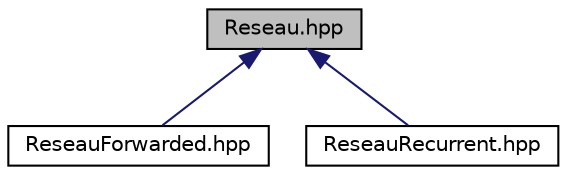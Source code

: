 digraph "Reseau.hpp"
{
 // LATEX_PDF_SIZE
  edge [fontname="Helvetica",fontsize="10",labelfontname="Helvetica",labelfontsize="10"];
  node [fontname="Helvetica",fontsize="10",shape=record];
  Node1 [label="Reseau.hpp",height=0.2,width=0.4,color="black", fillcolor="grey75", style="filled", fontcolor="black",tooltip="Les propriétés d'un réseau : le nombre de couches qui le compose, ses couches, et sa matrice de liais..."];
  Node1 -> Node2 [dir="back",color="midnightblue",fontsize="10",style="solid"];
  Node2 [label="ReseauForwarded.hpp",height=0.2,width=0.4,color="black", fillcolor="white", style="filled",URL="$_reseau_forwarded_8hpp.html",tooltip="C'est un classe qui permet de spécifier le type de réseau désiré, ici : type feed-forwarded,..."];
  Node1 -> Node3 [dir="back",color="midnightblue",fontsize="10",style="solid"];
  Node3 [label="ReseauRecurrent.hpp",height=0.2,width=0.4,color="black", fillcolor="white", style="filled",URL="$_reseau_recurrent_8hpp.html",tooltip="C'est un classe qui permet de spécifier le type de réseau désiré, ici : type récurrent,..."];
}
